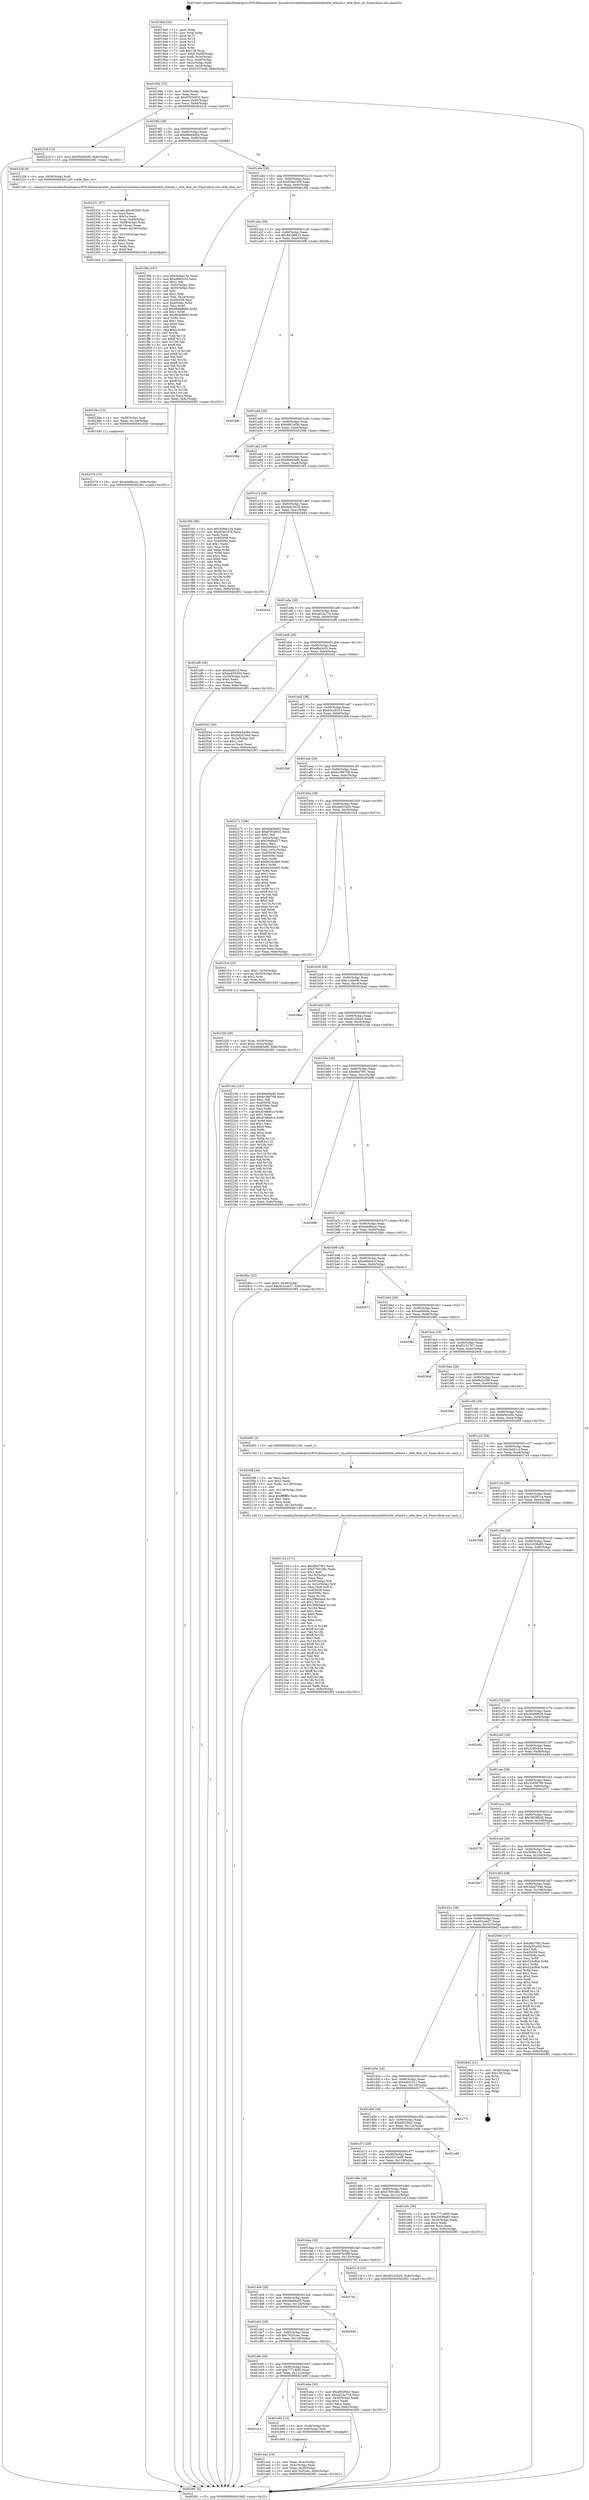 digraph "0x4019a0" {
  label = "0x4019a0 (/mnt/c/Users/mathe/Desktop/tcc/POCII/binaries/extr_linuxdriversnetethernetinteli40ei40e_ethtool.c_i40e_flow_str_Final-ollvm.out::main(0))"
  labelloc = "t"
  node[shape=record]

  Entry [label="",width=0.3,height=0.3,shape=circle,fillcolor=black,style=filled]
  "0x4019d2" [label="{
     0x4019d2 [32]\l
     | [instrs]\l
     &nbsp;&nbsp;0x4019d2 \<+6\>: mov -0x8c(%rbp),%eax\l
     &nbsp;&nbsp;0x4019d8 \<+2\>: mov %eax,%ecx\l
     &nbsp;&nbsp;0x4019da \<+6\>: sub $0x8765d932,%ecx\l
     &nbsp;&nbsp;0x4019e0 \<+6\>: mov %eax,-0x90(%rbp)\l
     &nbsp;&nbsp;0x4019e6 \<+6\>: mov %ecx,-0x94(%rbp)\l
     &nbsp;&nbsp;0x4019ec \<+6\>: je 0000000000402319 \<main+0x979\>\l
  }"]
  "0x402319" [label="{
     0x402319 [15]\l
     | [instrs]\l
     &nbsp;&nbsp;0x402319 \<+10\>: movl $0x99d65ef0,-0x8c(%rbp)\l
     &nbsp;&nbsp;0x402323 \<+5\>: jmp 00000000004029f1 \<main+0x1051\>\l
  }"]
  "0x4019f2" [label="{
     0x4019f2 [28]\l
     | [instrs]\l
     &nbsp;&nbsp;0x4019f2 \<+5\>: jmp 00000000004019f7 \<main+0x57\>\l
     &nbsp;&nbsp;0x4019f7 \<+6\>: mov -0x90(%rbp),%eax\l
     &nbsp;&nbsp;0x4019fd \<+5\>: sub $0x89d440b4,%eax\l
     &nbsp;&nbsp;0x401a02 \<+6\>: mov %eax,-0x98(%rbp)\l
     &nbsp;&nbsp;0x401a08 \<+6\>: je 0000000000402328 \<main+0x988\>\l
  }"]
  Exit [label="",width=0.3,height=0.3,shape=circle,fillcolor=black,style=filled,peripheries=2]
  "0x402328" [label="{
     0x402328 [9]\l
     | [instrs]\l
     &nbsp;&nbsp;0x402328 \<+4\>: mov -0x58(%rbp),%rdi\l
     &nbsp;&nbsp;0x40232c \<+5\>: call 0000000000401240 \<i40e_flow_str\>\l
     | [calls]\l
     &nbsp;&nbsp;0x401240 \{1\} (/mnt/c/Users/mathe/Desktop/tcc/POCII/binaries/extr_linuxdriversnetethernetinteli40ei40e_ethtool.c_i40e_flow_str_Final-ollvm.out::i40e_flow_str)\l
  }"]
  "0x401a0e" [label="{
     0x401a0e [28]\l
     | [instrs]\l
     &nbsp;&nbsp;0x401a0e \<+5\>: jmp 0000000000401a13 \<main+0x73\>\l
     &nbsp;&nbsp;0x401a13 \<+6\>: mov -0x90(%rbp),%eax\l
     &nbsp;&nbsp;0x401a19 \<+5\>: sub $0x93ae183f,%eax\l
     &nbsp;&nbsp;0x401a1e \<+6\>: mov %eax,-0x9c(%rbp)\l
     &nbsp;&nbsp;0x401a24 \<+6\>: je 0000000000401f9b \<main+0x5fb\>\l
  }"]
  "0x402379" [label="{
     0x402379 [15]\l
     | [instrs]\l
     &nbsp;&nbsp;0x402379 \<+10\>: movl $0xdde8bcac,-0x8c(%rbp)\l
     &nbsp;&nbsp;0x402383 \<+5\>: jmp 00000000004029f1 \<main+0x1051\>\l
  }"]
  "0x401f9b" [label="{
     0x401f9b [167]\l
     | [instrs]\l
     &nbsp;&nbsp;0x401f9b \<+5\>: mov $0x3b9dc15e,%eax\l
     &nbsp;&nbsp;0x401fa0 \<+5\>: mov $0xaf6e5c03,%ecx\l
     &nbsp;&nbsp;0x401fa5 \<+2\>: mov $0x1,%dl\l
     &nbsp;&nbsp;0x401fa7 \<+3\>: mov -0x5c(%rbp),%esi\l
     &nbsp;&nbsp;0x401faa \<+3\>: cmp -0x50(%rbp),%esi\l
     &nbsp;&nbsp;0x401fad \<+4\>: setl %dil\l
     &nbsp;&nbsp;0x401fb1 \<+4\>: and $0x1,%dil\l
     &nbsp;&nbsp;0x401fb5 \<+4\>: mov %dil,-0x2a(%rbp)\l
     &nbsp;&nbsp;0x401fb9 \<+7\>: mov 0x405058,%esi\l
     &nbsp;&nbsp;0x401fc0 \<+8\>: mov 0x40506c,%r8d\l
     &nbsp;&nbsp;0x401fc8 \<+3\>: mov %esi,%r9d\l
     &nbsp;&nbsp;0x401fcb \<+7\>: sub $0x96468609,%r9d\l
     &nbsp;&nbsp;0x401fd2 \<+4\>: sub $0x1,%r9d\l
     &nbsp;&nbsp;0x401fd6 \<+7\>: add $0x96468609,%r9d\l
     &nbsp;&nbsp;0x401fdd \<+4\>: imul %r9d,%esi\l
     &nbsp;&nbsp;0x401fe1 \<+3\>: and $0x1,%esi\l
     &nbsp;&nbsp;0x401fe4 \<+3\>: cmp $0x0,%esi\l
     &nbsp;&nbsp;0x401fe7 \<+4\>: sete %dil\l
     &nbsp;&nbsp;0x401feb \<+4\>: cmp $0xa,%r8d\l
     &nbsp;&nbsp;0x401fef \<+4\>: setl %r10b\l
     &nbsp;&nbsp;0x401ff3 \<+3\>: mov %dil,%r11b\l
     &nbsp;&nbsp;0x401ff6 \<+4\>: xor $0xff,%r11b\l
     &nbsp;&nbsp;0x401ffa \<+3\>: mov %r10b,%bl\l
     &nbsp;&nbsp;0x401ffd \<+3\>: xor $0xff,%bl\l
     &nbsp;&nbsp;0x402000 \<+3\>: xor $0x1,%dl\l
     &nbsp;&nbsp;0x402003 \<+3\>: mov %r11b,%r14b\l
     &nbsp;&nbsp;0x402006 \<+4\>: and $0xff,%r14b\l
     &nbsp;&nbsp;0x40200a \<+3\>: and %dl,%dil\l
     &nbsp;&nbsp;0x40200d \<+3\>: mov %bl,%r15b\l
     &nbsp;&nbsp;0x402010 \<+4\>: and $0xff,%r15b\l
     &nbsp;&nbsp;0x402014 \<+3\>: and %dl,%r10b\l
     &nbsp;&nbsp;0x402017 \<+3\>: or %dil,%r14b\l
     &nbsp;&nbsp;0x40201a \<+3\>: or %r10b,%r15b\l
     &nbsp;&nbsp;0x40201d \<+3\>: xor %r15b,%r14b\l
     &nbsp;&nbsp;0x402020 \<+3\>: or %bl,%r11b\l
     &nbsp;&nbsp;0x402023 \<+4\>: xor $0xff,%r11b\l
     &nbsp;&nbsp;0x402027 \<+3\>: or $0x1,%dl\l
     &nbsp;&nbsp;0x40202a \<+3\>: and %dl,%r11b\l
     &nbsp;&nbsp;0x40202d \<+3\>: or %r11b,%r14b\l
     &nbsp;&nbsp;0x402030 \<+4\>: test $0x1,%r14b\l
     &nbsp;&nbsp;0x402034 \<+3\>: cmovne %ecx,%eax\l
     &nbsp;&nbsp;0x402037 \<+6\>: mov %eax,-0x8c(%rbp)\l
     &nbsp;&nbsp;0x40203d \<+5\>: jmp 00000000004029f1 \<main+0x1051\>\l
  }"]
  "0x401a2a" [label="{
     0x401a2a [28]\l
     | [instrs]\l
     &nbsp;&nbsp;0x401a2a \<+5\>: jmp 0000000000401a2f \<main+0x8f\>\l
     &nbsp;&nbsp;0x401a2f \<+6\>: mov -0x90(%rbp),%eax\l
     &nbsp;&nbsp;0x401a35 \<+5\>: sub $0x94249615,%eax\l
     &nbsp;&nbsp;0x401a3a \<+6\>: mov %eax,-0xa0(%rbp)\l
     &nbsp;&nbsp;0x401a40 \<+6\>: je 00000000004024fb \<main+0xb5b\>\l
  }"]
  "0x40236a" [label="{
     0x40236a [15]\l
     | [instrs]\l
     &nbsp;&nbsp;0x40236a \<+4\>: mov -0x58(%rbp),%rdi\l
     &nbsp;&nbsp;0x40236e \<+6\>: mov %eax,-0x144(%rbp)\l
     &nbsp;&nbsp;0x402374 \<+5\>: call 0000000000401030 \<free@plt\>\l
     | [calls]\l
     &nbsp;&nbsp;0x401030 \{1\} (unknown)\l
  }"]
  "0x4024fb" [label="{
     0x4024fb\l
  }", style=dashed]
  "0x401a46" [label="{
     0x401a46 [28]\l
     | [instrs]\l
     &nbsp;&nbsp;0x401a46 \<+5\>: jmp 0000000000401a4b \<main+0xab\>\l
     &nbsp;&nbsp;0x401a4b \<+6\>: mov -0x90(%rbp),%eax\l
     &nbsp;&nbsp;0x401a51 \<+5\>: sub $0x9967af3b,%eax\l
     &nbsp;&nbsp;0x401a56 \<+6\>: mov %eax,-0xa4(%rbp)\l
     &nbsp;&nbsp;0x401a5c \<+6\>: je 000000000040258e \<main+0xbee\>\l
  }"]
  "0x402331" [label="{
     0x402331 [57]\l
     | [instrs]\l
     &nbsp;&nbsp;0x402331 \<+10\>: movabs $0x4030f2,%rdi\l
     &nbsp;&nbsp;0x40233b \<+2\>: xor %ecx,%ecx\l
     &nbsp;&nbsp;0x40233d \<+5\>: mov $0x1a,%edx\l
     &nbsp;&nbsp;0x402342 \<+4\>: mov %rax,-0x68(%rbp)\l
     &nbsp;&nbsp;0x402346 \<+4\>: mov -0x68(%rbp),%rax\l
     &nbsp;&nbsp;0x40234a \<+3\>: movsbl (%rax),%eax\l
     &nbsp;&nbsp;0x40234d \<+6\>: mov %edx,-0x140(%rbp)\l
     &nbsp;&nbsp;0x402353 \<+1\>: cltd\l
     &nbsp;&nbsp;0x402354 \<+6\>: mov -0x140(%rbp),%esi\l
     &nbsp;&nbsp;0x40235a \<+2\>: idiv %esi\l
     &nbsp;&nbsp;0x40235c \<+3\>: sub $0x61,%ecx\l
     &nbsp;&nbsp;0x40235f \<+2\>: sub %ecx,%edx\l
     &nbsp;&nbsp;0x402361 \<+2\>: mov %edx,%esi\l
     &nbsp;&nbsp;0x402363 \<+2\>: mov $0x0,%al\l
     &nbsp;&nbsp;0x402365 \<+5\>: call 0000000000401040 \<printf@plt\>\l
     | [calls]\l
     &nbsp;&nbsp;0x401040 \{1\} (unknown)\l
  }"]
  "0x40258e" [label="{
     0x40258e\l
  }", style=dashed]
  "0x401a62" [label="{
     0x401a62 [28]\l
     | [instrs]\l
     &nbsp;&nbsp;0x401a62 \<+5\>: jmp 0000000000401a67 \<main+0xc7\>\l
     &nbsp;&nbsp;0x401a67 \<+6\>: mov -0x90(%rbp),%eax\l
     &nbsp;&nbsp;0x401a6d \<+5\>: sub $0x99d65ef0,%eax\l
     &nbsp;&nbsp;0x401a72 \<+6\>: mov %eax,-0xa8(%rbp)\l
     &nbsp;&nbsp;0x401a78 \<+6\>: je 0000000000401f45 \<main+0x5a5\>\l
  }"]
  "0x402124" [label="{
     0x402124 [171]\l
     | [instrs]\l
     &nbsp;&nbsp;0x402124 \<+5\>: mov $0xd9cf7f91,%ecx\l
     &nbsp;&nbsp;0x402129 \<+5\>: mov $0x57691d6c,%edx\l
     &nbsp;&nbsp;0x40212e \<+3\>: mov $0x1,%dil\l
     &nbsp;&nbsp;0x402131 \<+6\>: mov -0x13c(%rbp),%esi\l
     &nbsp;&nbsp;0x402137 \<+3\>: imul %eax,%esi\l
     &nbsp;&nbsp;0x40213a \<+4\>: mov -0x58(%rbp),%r8\l
     &nbsp;&nbsp;0x40213e \<+4\>: movslq -0x5c(%rbp),%r9\l
     &nbsp;&nbsp;0x402142 \<+4\>: mov %esi,(%r8,%r9,4)\l
     &nbsp;&nbsp;0x402146 \<+7\>: mov 0x405058,%eax\l
     &nbsp;&nbsp;0x40214d \<+7\>: mov 0x40506c,%esi\l
     &nbsp;&nbsp;0x402154 \<+3\>: mov %eax,%r10d\l
     &nbsp;&nbsp;0x402157 \<+7\>: sub $0x3f8b04a4,%r10d\l
     &nbsp;&nbsp;0x40215e \<+4\>: sub $0x1,%r10d\l
     &nbsp;&nbsp;0x402162 \<+7\>: add $0x3f8b04a4,%r10d\l
     &nbsp;&nbsp;0x402169 \<+4\>: imul %r10d,%eax\l
     &nbsp;&nbsp;0x40216d \<+3\>: and $0x1,%eax\l
     &nbsp;&nbsp;0x402170 \<+3\>: cmp $0x0,%eax\l
     &nbsp;&nbsp;0x402173 \<+4\>: sete %r11b\l
     &nbsp;&nbsp;0x402177 \<+3\>: cmp $0xa,%esi\l
     &nbsp;&nbsp;0x40217a \<+3\>: setl %bl\l
     &nbsp;&nbsp;0x40217d \<+3\>: mov %r11b,%r14b\l
     &nbsp;&nbsp;0x402180 \<+4\>: xor $0xff,%r14b\l
     &nbsp;&nbsp;0x402184 \<+3\>: mov %bl,%r15b\l
     &nbsp;&nbsp;0x402187 \<+4\>: xor $0xff,%r15b\l
     &nbsp;&nbsp;0x40218b \<+4\>: xor $0x1,%dil\l
     &nbsp;&nbsp;0x40218f \<+3\>: mov %r14b,%r12b\l
     &nbsp;&nbsp;0x402192 \<+4\>: and $0xff,%r12b\l
     &nbsp;&nbsp;0x402196 \<+3\>: and %dil,%r11b\l
     &nbsp;&nbsp;0x402199 \<+3\>: mov %r15b,%r13b\l
     &nbsp;&nbsp;0x40219c \<+4\>: and $0xff,%r13b\l
     &nbsp;&nbsp;0x4021a0 \<+3\>: and %dil,%bl\l
     &nbsp;&nbsp;0x4021a3 \<+3\>: or %r11b,%r12b\l
     &nbsp;&nbsp;0x4021a6 \<+3\>: or %bl,%r13b\l
     &nbsp;&nbsp;0x4021a9 \<+3\>: xor %r13b,%r12b\l
     &nbsp;&nbsp;0x4021ac \<+3\>: or %r15b,%r14b\l
     &nbsp;&nbsp;0x4021af \<+4\>: xor $0xff,%r14b\l
     &nbsp;&nbsp;0x4021b3 \<+4\>: or $0x1,%dil\l
     &nbsp;&nbsp;0x4021b7 \<+3\>: and %dil,%r14b\l
     &nbsp;&nbsp;0x4021ba \<+3\>: or %r14b,%r12b\l
     &nbsp;&nbsp;0x4021bd \<+4\>: test $0x1,%r12b\l
     &nbsp;&nbsp;0x4021c1 \<+3\>: cmovne %edx,%ecx\l
     &nbsp;&nbsp;0x4021c4 \<+6\>: mov %ecx,-0x8c(%rbp)\l
     &nbsp;&nbsp;0x4021ca \<+5\>: jmp 00000000004029f1 \<main+0x1051\>\l
  }"]
  "0x401f45" [label="{
     0x401f45 [86]\l
     | [instrs]\l
     &nbsp;&nbsp;0x401f45 \<+5\>: mov $0x3b9dc15e,%eax\l
     &nbsp;&nbsp;0x401f4a \<+5\>: mov $0x93ae183f,%ecx\l
     &nbsp;&nbsp;0x401f4f \<+2\>: xor %edx,%edx\l
     &nbsp;&nbsp;0x401f51 \<+7\>: mov 0x405058,%esi\l
     &nbsp;&nbsp;0x401f58 \<+7\>: mov 0x40506c,%edi\l
     &nbsp;&nbsp;0x401f5f \<+3\>: sub $0x1,%edx\l
     &nbsp;&nbsp;0x401f62 \<+3\>: mov %esi,%r8d\l
     &nbsp;&nbsp;0x401f65 \<+3\>: add %edx,%r8d\l
     &nbsp;&nbsp;0x401f68 \<+4\>: imul %r8d,%esi\l
     &nbsp;&nbsp;0x401f6c \<+3\>: and $0x1,%esi\l
     &nbsp;&nbsp;0x401f6f \<+3\>: cmp $0x0,%esi\l
     &nbsp;&nbsp;0x401f72 \<+4\>: sete %r9b\l
     &nbsp;&nbsp;0x401f76 \<+3\>: cmp $0xa,%edi\l
     &nbsp;&nbsp;0x401f79 \<+4\>: setl %r10b\l
     &nbsp;&nbsp;0x401f7d \<+3\>: mov %r9b,%r11b\l
     &nbsp;&nbsp;0x401f80 \<+3\>: and %r10b,%r11b\l
     &nbsp;&nbsp;0x401f83 \<+3\>: xor %r10b,%r9b\l
     &nbsp;&nbsp;0x401f86 \<+3\>: or %r9b,%r11b\l
     &nbsp;&nbsp;0x401f89 \<+4\>: test $0x1,%r11b\l
     &nbsp;&nbsp;0x401f8d \<+3\>: cmovne %ecx,%eax\l
     &nbsp;&nbsp;0x401f90 \<+6\>: mov %eax,-0x8c(%rbp)\l
     &nbsp;&nbsp;0x401f96 \<+5\>: jmp 00000000004029f1 \<main+0x1051\>\l
  }"]
  "0x401a7e" [label="{
     0x401a7e [28]\l
     | [instrs]\l
     &nbsp;&nbsp;0x401a7e \<+5\>: jmp 0000000000401a83 \<main+0xe3\>\l
     &nbsp;&nbsp;0x401a83 \<+6\>: mov -0x90(%rbp),%eax\l
     &nbsp;&nbsp;0x401a89 \<+5\>: sub $0x9ed18430,%eax\l
     &nbsp;&nbsp;0x401a8e \<+6\>: mov %eax,-0xac(%rbp)\l
     &nbsp;&nbsp;0x401a94 \<+6\>: je 000000000040284d \<main+0xead\>\l
  }"]
  "0x4020f8" [label="{
     0x4020f8 [44]\l
     | [instrs]\l
     &nbsp;&nbsp;0x4020f8 \<+2\>: xor %ecx,%ecx\l
     &nbsp;&nbsp;0x4020fa \<+5\>: mov $0x2,%edx\l
     &nbsp;&nbsp;0x4020ff \<+6\>: mov %edx,-0x138(%rbp)\l
     &nbsp;&nbsp;0x402105 \<+1\>: cltd\l
     &nbsp;&nbsp;0x402106 \<+6\>: mov -0x138(%rbp),%esi\l
     &nbsp;&nbsp;0x40210c \<+2\>: idiv %esi\l
     &nbsp;&nbsp;0x40210e \<+6\>: imul $0xfffffffe,%edx,%edx\l
     &nbsp;&nbsp;0x402114 \<+3\>: sub $0x1,%ecx\l
     &nbsp;&nbsp;0x402117 \<+2\>: sub %ecx,%edx\l
     &nbsp;&nbsp;0x402119 \<+6\>: mov %edx,-0x13c(%rbp)\l
     &nbsp;&nbsp;0x40211f \<+5\>: call 0000000000401160 \<next_i\>\l
     | [calls]\l
     &nbsp;&nbsp;0x401160 \{1\} (/mnt/c/Users/mathe/Desktop/tcc/POCII/binaries/extr_linuxdriversnetethernetinteli40ei40e_ethtool.c_i40e_flow_str_Final-ollvm.out::next_i)\l
  }"]
  "0x40284d" [label="{
     0x40284d\l
  }", style=dashed]
  "0x401a9a" [label="{
     0x401a9a [28]\l
     | [instrs]\l
     &nbsp;&nbsp;0x401a9a \<+5\>: jmp 0000000000401a9f \<main+0xff\>\l
     &nbsp;&nbsp;0x401a9f \<+6\>: mov -0x90(%rbp),%eax\l
     &nbsp;&nbsp;0x401aa5 \<+5\>: sub $0xad23a77d,%eax\l
     &nbsp;&nbsp;0x401aaa \<+6\>: mov %eax,-0xb0(%rbp)\l
     &nbsp;&nbsp;0x401ab0 \<+6\>: je 0000000000401ef6 \<main+0x556\>\l
  }"]
  "0x401f2b" [label="{
     0x401f2b [26]\l
     | [instrs]\l
     &nbsp;&nbsp;0x401f2b \<+4\>: mov %rax,-0x58(%rbp)\l
     &nbsp;&nbsp;0x401f2f \<+7\>: movl $0x0,-0x5c(%rbp)\l
     &nbsp;&nbsp;0x401f36 \<+10\>: movl $0x99d65ef0,-0x8c(%rbp)\l
     &nbsp;&nbsp;0x401f40 \<+5\>: jmp 00000000004029f1 \<main+0x1051\>\l
  }"]
  "0x401ef6" [label="{
     0x401ef6 [30]\l
     | [instrs]\l
     &nbsp;&nbsp;0x401ef6 \<+5\>: mov $0x2bd41cf,%eax\l
     &nbsp;&nbsp;0x401efb \<+5\>: mov $0xbe655450,%ecx\l
     &nbsp;&nbsp;0x401f00 \<+3\>: mov -0x30(%rbp),%edx\l
     &nbsp;&nbsp;0x401f03 \<+3\>: cmp $0x0,%edx\l
     &nbsp;&nbsp;0x401f06 \<+3\>: cmove %ecx,%eax\l
     &nbsp;&nbsp;0x401f09 \<+6\>: mov %eax,-0x8c(%rbp)\l
     &nbsp;&nbsp;0x401f0f \<+5\>: jmp 00000000004029f1 \<main+0x1051\>\l
  }"]
  "0x401ab6" [label="{
     0x401ab6 [28]\l
     | [instrs]\l
     &nbsp;&nbsp;0x401ab6 \<+5\>: jmp 0000000000401abb \<main+0x11b\>\l
     &nbsp;&nbsp;0x401abb \<+6\>: mov -0x90(%rbp),%eax\l
     &nbsp;&nbsp;0x401ac1 \<+5\>: sub $0xaf6e5c03,%eax\l
     &nbsp;&nbsp;0x401ac6 \<+6\>: mov %eax,-0xb4(%rbp)\l
     &nbsp;&nbsp;0x401acc \<+6\>: je 0000000000402042 \<main+0x6a2\>\l
  }"]
  "0x401ea2" [label="{
     0x401ea2 [24]\l
     | [instrs]\l
     &nbsp;&nbsp;0x401ea2 \<+3\>: mov %eax,-0x4c(%rbp)\l
     &nbsp;&nbsp;0x401ea5 \<+3\>: mov -0x4c(%rbp),%eax\l
     &nbsp;&nbsp;0x401ea8 \<+3\>: mov %eax,-0x30(%rbp)\l
     &nbsp;&nbsp;0x401eab \<+10\>: movl $0x762f1eec,-0x8c(%rbp)\l
     &nbsp;&nbsp;0x401eb5 \<+5\>: jmp 00000000004029f1 \<main+0x1051\>\l
  }"]
  "0x402042" [label="{
     0x402042 [30]\l
     | [instrs]\l
     &nbsp;&nbsp;0x402042 \<+5\>: mov $0x89d440b4,%eax\l
     &nbsp;&nbsp;0x402047 \<+5\>: mov $0x3d2d7040,%ecx\l
     &nbsp;&nbsp;0x40204c \<+3\>: mov -0x2a(%rbp),%dl\l
     &nbsp;&nbsp;0x40204f \<+3\>: test $0x1,%dl\l
     &nbsp;&nbsp;0x402052 \<+3\>: cmovne %ecx,%eax\l
     &nbsp;&nbsp;0x402055 \<+6\>: mov %eax,-0x8c(%rbp)\l
     &nbsp;&nbsp;0x40205b \<+5\>: jmp 00000000004029f1 \<main+0x1051\>\l
  }"]
  "0x401ad2" [label="{
     0x401ad2 [28]\l
     | [instrs]\l
     &nbsp;&nbsp;0x401ad2 \<+5\>: jmp 0000000000401ad7 \<main+0x137\>\l
     &nbsp;&nbsp;0x401ad7 \<+6\>: mov -0x90(%rbp),%eax\l
     &nbsp;&nbsp;0x401add \<+5\>: sub $0xb3c24353,%eax\l
     &nbsp;&nbsp;0x401ae2 \<+6\>: mov %eax,-0xb8(%rbp)\l
     &nbsp;&nbsp;0x401ae8 \<+6\>: je 00000000004023b9 \<main+0xa19\>\l
  }"]
  "0x401e1a" [label="{
     0x401e1a\l
  }", style=dashed]
  "0x4023b9" [label="{
     0x4023b9\l
  }", style=dashed]
  "0x401aee" [label="{
     0x401aee [28]\l
     | [instrs]\l
     &nbsp;&nbsp;0x401aee \<+5\>: jmp 0000000000401af3 \<main+0x153\>\l
     &nbsp;&nbsp;0x401af3 \<+6\>: mov -0x90(%rbp),%eax\l
     &nbsp;&nbsp;0x401af9 \<+5\>: sub $0xbc386708,%eax\l
     &nbsp;&nbsp;0x401afe \<+6\>: mov %eax,-0xbc(%rbp)\l
     &nbsp;&nbsp;0x401b04 \<+6\>: je 0000000000402271 \<main+0x8d1\>\l
  }"]
  "0x401e95" [label="{
     0x401e95 [13]\l
     | [instrs]\l
     &nbsp;&nbsp;0x401e95 \<+4\>: mov -0x48(%rbp),%rax\l
     &nbsp;&nbsp;0x401e99 \<+4\>: mov 0x8(%rax),%rdi\l
     &nbsp;&nbsp;0x401e9d \<+5\>: call 0000000000401060 \<atoi@plt\>\l
     | [calls]\l
     &nbsp;&nbsp;0x401060 \{1\} (unknown)\l
  }"]
  "0x402271" [label="{
     0x402271 [168]\l
     | [instrs]\l
     &nbsp;&nbsp;0x402271 \<+5\>: mov $0x6de06a92,%eax\l
     &nbsp;&nbsp;0x402276 \<+5\>: mov $0x8765d932,%ecx\l
     &nbsp;&nbsp;0x40227b \<+2\>: mov $0x1,%dl\l
     &nbsp;&nbsp;0x40227d \<+3\>: mov -0x5c(%rbp),%esi\l
     &nbsp;&nbsp;0x402280 \<+6\>: sub $0x59e0ed17,%esi\l
     &nbsp;&nbsp;0x402286 \<+3\>: add $0x1,%esi\l
     &nbsp;&nbsp;0x402289 \<+6\>: add $0x59e0ed17,%esi\l
     &nbsp;&nbsp;0x40228f \<+3\>: mov %esi,-0x5c(%rbp)\l
     &nbsp;&nbsp;0x402292 \<+7\>: mov 0x405058,%esi\l
     &nbsp;&nbsp;0x402299 \<+7\>: mov 0x40506c,%edi\l
     &nbsp;&nbsp;0x4022a0 \<+3\>: mov %esi,%r8d\l
     &nbsp;&nbsp;0x4022a3 \<+7\>: add $0x8d2d2eb0,%r8d\l
     &nbsp;&nbsp;0x4022aa \<+4\>: sub $0x1,%r8d\l
     &nbsp;&nbsp;0x4022ae \<+7\>: sub $0x8d2d2eb0,%r8d\l
     &nbsp;&nbsp;0x4022b5 \<+4\>: imul %r8d,%esi\l
     &nbsp;&nbsp;0x4022b9 \<+3\>: and $0x1,%esi\l
     &nbsp;&nbsp;0x4022bc \<+3\>: cmp $0x0,%esi\l
     &nbsp;&nbsp;0x4022bf \<+4\>: sete %r9b\l
     &nbsp;&nbsp;0x4022c3 \<+3\>: cmp $0xa,%edi\l
     &nbsp;&nbsp;0x4022c6 \<+4\>: setl %r10b\l
     &nbsp;&nbsp;0x4022ca \<+3\>: mov %r9b,%r11b\l
     &nbsp;&nbsp;0x4022cd \<+4\>: xor $0xff,%r11b\l
     &nbsp;&nbsp;0x4022d1 \<+3\>: mov %r10b,%bl\l
     &nbsp;&nbsp;0x4022d4 \<+3\>: xor $0xff,%bl\l
     &nbsp;&nbsp;0x4022d7 \<+3\>: xor $0x0,%dl\l
     &nbsp;&nbsp;0x4022da \<+3\>: mov %r11b,%r14b\l
     &nbsp;&nbsp;0x4022dd \<+4\>: and $0x0,%r14b\l
     &nbsp;&nbsp;0x4022e1 \<+3\>: and %dl,%r9b\l
     &nbsp;&nbsp;0x4022e4 \<+3\>: mov %bl,%r15b\l
     &nbsp;&nbsp;0x4022e7 \<+4\>: and $0x0,%r15b\l
     &nbsp;&nbsp;0x4022eb \<+3\>: and %dl,%r10b\l
     &nbsp;&nbsp;0x4022ee \<+3\>: or %r9b,%r14b\l
     &nbsp;&nbsp;0x4022f1 \<+3\>: or %r10b,%r15b\l
     &nbsp;&nbsp;0x4022f4 \<+3\>: xor %r15b,%r14b\l
     &nbsp;&nbsp;0x4022f7 \<+3\>: or %bl,%r11b\l
     &nbsp;&nbsp;0x4022fa \<+4\>: xor $0xff,%r11b\l
     &nbsp;&nbsp;0x4022fe \<+3\>: or $0x0,%dl\l
     &nbsp;&nbsp;0x402301 \<+3\>: and %dl,%r11b\l
     &nbsp;&nbsp;0x402304 \<+3\>: or %r11b,%r14b\l
     &nbsp;&nbsp;0x402307 \<+4\>: test $0x1,%r14b\l
     &nbsp;&nbsp;0x40230b \<+3\>: cmovne %ecx,%eax\l
     &nbsp;&nbsp;0x40230e \<+6\>: mov %eax,-0x8c(%rbp)\l
     &nbsp;&nbsp;0x402314 \<+5\>: jmp 00000000004029f1 \<main+0x1051\>\l
  }"]
  "0x401b0a" [label="{
     0x401b0a [28]\l
     | [instrs]\l
     &nbsp;&nbsp;0x401b0a \<+5\>: jmp 0000000000401b0f \<main+0x16f\>\l
     &nbsp;&nbsp;0x401b0f \<+6\>: mov -0x90(%rbp),%eax\l
     &nbsp;&nbsp;0x401b15 \<+5\>: sub $0xbe655450,%eax\l
     &nbsp;&nbsp;0x401b1a \<+6\>: mov %eax,-0xc0(%rbp)\l
     &nbsp;&nbsp;0x401b20 \<+6\>: je 0000000000401f14 \<main+0x574\>\l
  }"]
  "0x401dfe" [label="{
     0x401dfe [28]\l
     | [instrs]\l
     &nbsp;&nbsp;0x401dfe \<+5\>: jmp 0000000000401e03 \<main+0x463\>\l
     &nbsp;&nbsp;0x401e03 \<+6\>: mov -0x90(%rbp),%eax\l
     &nbsp;&nbsp;0x401e09 \<+5\>: sub $0x77714bf5,%eax\l
     &nbsp;&nbsp;0x401e0e \<+6\>: mov %eax,-0x12c(%rbp)\l
     &nbsp;&nbsp;0x401e14 \<+6\>: je 0000000000401e95 \<main+0x4f5\>\l
  }"]
  "0x401f14" [label="{
     0x401f14 [23]\l
     | [instrs]\l
     &nbsp;&nbsp;0x401f14 \<+7\>: movl $0x1,-0x50(%rbp)\l
     &nbsp;&nbsp;0x401f1b \<+4\>: movslq -0x50(%rbp),%rax\l
     &nbsp;&nbsp;0x401f1f \<+4\>: shl $0x2,%rax\l
     &nbsp;&nbsp;0x401f23 \<+3\>: mov %rax,%rdi\l
     &nbsp;&nbsp;0x401f26 \<+5\>: call 0000000000401050 \<malloc@plt\>\l
     | [calls]\l
     &nbsp;&nbsp;0x401050 \{1\} (unknown)\l
  }"]
  "0x401b26" [label="{
     0x401b26 [28]\l
     | [instrs]\l
     &nbsp;&nbsp;0x401b26 \<+5\>: jmp 0000000000401b2b \<main+0x18b\>\l
     &nbsp;&nbsp;0x401b2b \<+6\>: mov -0x90(%rbp),%eax\l
     &nbsp;&nbsp;0x401b31 \<+5\>: sub $0xc1afae0b,%eax\l
     &nbsp;&nbsp;0x401b36 \<+6\>: mov %eax,-0xc4(%rbp)\l
     &nbsp;&nbsp;0x401b3c \<+6\>: je 00000000004028ad \<main+0xf0d\>\l
  }"]
  "0x401eba" [label="{
     0x401eba [30]\l
     | [instrs]\l
     &nbsp;&nbsp;0x401eba \<+5\>: mov $0x4f02f5e2,%eax\l
     &nbsp;&nbsp;0x401ebf \<+5\>: mov $0xad23a77d,%ecx\l
     &nbsp;&nbsp;0x401ec4 \<+3\>: mov -0x30(%rbp),%edx\l
     &nbsp;&nbsp;0x401ec7 \<+3\>: cmp $0x1,%edx\l
     &nbsp;&nbsp;0x401eca \<+3\>: cmovl %ecx,%eax\l
     &nbsp;&nbsp;0x401ecd \<+6\>: mov %eax,-0x8c(%rbp)\l
     &nbsp;&nbsp;0x401ed3 \<+5\>: jmp 00000000004029f1 \<main+0x1051\>\l
  }"]
  "0x4028ad" [label="{
     0x4028ad\l
  }", style=dashed]
  "0x401b42" [label="{
     0x401b42 [28]\l
     | [instrs]\l
     &nbsp;&nbsp;0x401b42 \<+5\>: jmp 0000000000401b47 \<main+0x1a7\>\l
     &nbsp;&nbsp;0x401b47 \<+6\>: mov -0x90(%rbp),%eax\l
     &nbsp;&nbsp;0x401b4d \<+5\>: sub $0xd01e5be4,%eax\l
     &nbsp;&nbsp;0x401b52 \<+6\>: mov %eax,-0xc8(%rbp)\l
     &nbsp;&nbsp;0x401b58 \<+6\>: je 00000000004021de \<main+0x83e\>\l
  }"]
  "0x401de2" [label="{
     0x401de2 [28]\l
     | [instrs]\l
     &nbsp;&nbsp;0x401de2 \<+5\>: jmp 0000000000401de7 \<main+0x447\>\l
     &nbsp;&nbsp;0x401de7 \<+6\>: mov -0x90(%rbp),%eax\l
     &nbsp;&nbsp;0x401ded \<+5\>: sub $0x762f1eec,%eax\l
     &nbsp;&nbsp;0x401df2 \<+6\>: mov %eax,-0x128(%rbp)\l
     &nbsp;&nbsp;0x401df8 \<+6\>: je 0000000000401eba \<main+0x51a\>\l
  }"]
  "0x4021de" [label="{
     0x4021de [147]\l
     | [instrs]\l
     &nbsp;&nbsp;0x4021de \<+5\>: mov $0x6de06a92,%eax\l
     &nbsp;&nbsp;0x4021e3 \<+5\>: mov $0xbc386708,%ecx\l
     &nbsp;&nbsp;0x4021e8 \<+2\>: mov $0x1,%dl\l
     &nbsp;&nbsp;0x4021ea \<+7\>: mov 0x405058,%esi\l
     &nbsp;&nbsp;0x4021f1 \<+7\>: mov 0x40506c,%edi\l
     &nbsp;&nbsp;0x4021f8 \<+3\>: mov %esi,%r8d\l
     &nbsp;&nbsp;0x4021fb \<+7\>: sub $0xd168e81e,%r8d\l
     &nbsp;&nbsp;0x402202 \<+4\>: sub $0x1,%r8d\l
     &nbsp;&nbsp;0x402206 \<+7\>: add $0xd168e81e,%r8d\l
     &nbsp;&nbsp;0x40220d \<+4\>: imul %r8d,%esi\l
     &nbsp;&nbsp;0x402211 \<+3\>: and $0x1,%esi\l
     &nbsp;&nbsp;0x402214 \<+3\>: cmp $0x0,%esi\l
     &nbsp;&nbsp;0x402217 \<+4\>: sete %r9b\l
     &nbsp;&nbsp;0x40221b \<+3\>: cmp $0xa,%edi\l
     &nbsp;&nbsp;0x40221e \<+4\>: setl %r10b\l
     &nbsp;&nbsp;0x402222 \<+3\>: mov %r9b,%r11b\l
     &nbsp;&nbsp;0x402225 \<+4\>: xor $0xff,%r11b\l
     &nbsp;&nbsp;0x402229 \<+3\>: mov %r10b,%bl\l
     &nbsp;&nbsp;0x40222c \<+3\>: xor $0xff,%bl\l
     &nbsp;&nbsp;0x40222f \<+3\>: xor $0x0,%dl\l
     &nbsp;&nbsp;0x402232 \<+3\>: mov %r11b,%r14b\l
     &nbsp;&nbsp;0x402235 \<+4\>: and $0x0,%r14b\l
     &nbsp;&nbsp;0x402239 \<+3\>: and %dl,%r9b\l
     &nbsp;&nbsp;0x40223c \<+3\>: mov %bl,%r15b\l
     &nbsp;&nbsp;0x40223f \<+4\>: and $0x0,%r15b\l
     &nbsp;&nbsp;0x402243 \<+3\>: and %dl,%r10b\l
     &nbsp;&nbsp;0x402246 \<+3\>: or %r9b,%r14b\l
     &nbsp;&nbsp;0x402249 \<+3\>: or %r10b,%r15b\l
     &nbsp;&nbsp;0x40224c \<+3\>: xor %r15b,%r14b\l
     &nbsp;&nbsp;0x40224f \<+3\>: or %bl,%r11b\l
     &nbsp;&nbsp;0x402252 \<+4\>: xor $0xff,%r11b\l
     &nbsp;&nbsp;0x402256 \<+3\>: or $0x0,%dl\l
     &nbsp;&nbsp;0x402259 \<+3\>: and %dl,%r11b\l
     &nbsp;&nbsp;0x40225c \<+3\>: or %r11b,%r14b\l
     &nbsp;&nbsp;0x40225f \<+4\>: test $0x1,%r14b\l
     &nbsp;&nbsp;0x402263 \<+3\>: cmovne %ecx,%eax\l
     &nbsp;&nbsp;0x402266 \<+6\>: mov %eax,-0x8c(%rbp)\l
     &nbsp;&nbsp;0x40226c \<+5\>: jmp 00000000004029f1 \<main+0x1051\>\l
  }"]
  "0x401b5e" [label="{
     0x401b5e [28]\l
     | [instrs]\l
     &nbsp;&nbsp;0x401b5e \<+5\>: jmp 0000000000401b63 \<main+0x1c3\>\l
     &nbsp;&nbsp;0x401b63 \<+6\>: mov -0x90(%rbp),%eax\l
     &nbsp;&nbsp;0x401b69 \<+5\>: sub $0xd9cf7f91,%eax\l
     &nbsp;&nbsp;0x401b6e \<+6\>: mov %eax,-0xcc(%rbp)\l
     &nbsp;&nbsp;0x401b74 \<+6\>: je 00000000004028f6 \<main+0xf56\>\l
  }"]
  "0x402946" [label="{
     0x402946\l
  }", style=dashed]
  "0x4028f6" [label="{
     0x4028f6\l
  }", style=dashed]
  "0x401b7a" [label="{
     0x401b7a [28]\l
     | [instrs]\l
     &nbsp;&nbsp;0x401b7a \<+5\>: jmp 0000000000401b7f \<main+0x1df\>\l
     &nbsp;&nbsp;0x401b7f \<+6\>: mov -0x90(%rbp),%eax\l
     &nbsp;&nbsp;0x401b85 \<+5\>: sub $0xdde8bcac,%eax\l
     &nbsp;&nbsp;0x401b8a \<+6\>: mov %eax,-0xd0(%rbp)\l
     &nbsp;&nbsp;0x401b90 \<+6\>: je 00000000004028bc \<main+0xf1c\>\l
  }"]
  "0x401dc6" [label="{
     0x401dc6 [28]\l
     | [instrs]\l
     &nbsp;&nbsp;0x401dc6 \<+5\>: jmp 0000000000401dcb \<main+0x42b\>\l
     &nbsp;&nbsp;0x401dcb \<+6\>: mov -0x90(%rbp),%eax\l
     &nbsp;&nbsp;0x401dd1 \<+5\>: sub $0x6de06a92,%eax\l
     &nbsp;&nbsp;0x401dd6 \<+6\>: mov %eax,-0x124(%rbp)\l
     &nbsp;&nbsp;0x401ddc \<+6\>: je 0000000000402946 \<main+0xfa6\>\l
  }"]
  "0x4028bc" [label="{
     0x4028bc [22]\l
     | [instrs]\l
     &nbsp;&nbsp;0x4028bc \<+7\>: movl $0x0,-0x38(%rbp)\l
     &nbsp;&nbsp;0x4028c3 \<+10\>: movl $0x402ceb57,-0x8c(%rbp)\l
     &nbsp;&nbsp;0x4028cd \<+5\>: jmp 00000000004029f1 \<main+0x1051\>\l
  }"]
  "0x401b96" [label="{
     0x401b96 [28]\l
     | [instrs]\l
     &nbsp;&nbsp;0x401b96 \<+5\>: jmp 0000000000401b9b \<main+0x1fb\>\l
     &nbsp;&nbsp;0x401b9b \<+6\>: mov -0x90(%rbp),%eax\l
     &nbsp;&nbsp;0x401ba1 \<+5\>: sub $0xe66a6e1f,%eax\l
     &nbsp;&nbsp;0x401ba6 \<+6\>: mov %eax,-0xd4(%rbp)\l
     &nbsp;&nbsp;0x401bac \<+6\>: je 0000000000402671 \<main+0xcd1\>\l
  }"]
  "0x402762" [label="{
     0x402762\l
  }", style=dashed]
  "0x402671" [label="{
     0x402671\l
  }", style=dashed]
  "0x401bb2" [label="{
     0x401bb2 [28]\l
     | [instrs]\l
     &nbsp;&nbsp;0x401bb2 \<+5\>: jmp 0000000000401bb7 \<main+0x217\>\l
     &nbsp;&nbsp;0x401bb7 \<+6\>: mov -0x90(%rbp),%eax\l
     &nbsp;&nbsp;0x401bbd \<+5\>: sub $0xeaf4fd9a,%eax\l
     &nbsp;&nbsp;0x401bc2 \<+6\>: mov %eax,-0xd8(%rbp)\l
     &nbsp;&nbsp;0x401bc8 \<+6\>: je 0000000000402962 \<main+0xfc2\>\l
  }"]
  "0x401daa" [label="{
     0x401daa [28]\l
     | [instrs]\l
     &nbsp;&nbsp;0x401daa \<+5\>: jmp 0000000000401daf \<main+0x40f\>\l
     &nbsp;&nbsp;0x401daf \<+6\>: mov -0x90(%rbp),%eax\l
     &nbsp;&nbsp;0x401db5 \<+5\>: sub $0x687b38ff,%eax\l
     &nbsp;&nbsp;0x401dba \<+6\>: mov %eax,-0x120(%rbp)\l
     &nbsp;&nbsp;0x401dc0 \<+6\>: je 0000000000402762 \<main+0xdc2\>\l
  }"]
  "0x402962" [label="{
     0x402962\l
  }", style=dashed]
  "0x401bce" [label="{
     0x401bce [28]\l
     | [instrs]\l
     &nbsp;&nbsp;0x401bce \<+5\>: jmp 0000000000401bd3 \<main+0x233\>\l
     &nbsp;&nbsp;0x401bd3 \<+6\>: mov -0x90(%rbp),%eax\l
     &nbsp;&nbsp;0x401bd9 \<+5\>: sub $0xf3151707,%eax\l
     &nbsp;&nbsp;0x401bde \<+6\>: mov %eax,-0xdc(%rbp)\l
     &nbsp;&nbsp;0x401be4 \<+6\>: je 00000000004029c6 \<main+0x1026\>\l
  }"]
  "0x4021cf" [label="{
     0x4021cf [15]\l
     | [instrs]\l
     &nbsp;&nbsp;0x4021cf \<+10\>: movl $0xd01e5be4,-0x8c(%rbp)\l
     &nbsp;&nbsp;0x4021d9 \<+5\>: jmp 00000000004029f1 \<main+0x1051\>\l
  }"]
  "0x4029c6" [label="{
     0x4029c6\l
  }", style=dashed]
  "0x401bea" [label="{
     0x401bea [28]\l
     | [instrs]\l
     &nbsp;&nbsp;0x401bea \<+5\>: jmp 0000000000401bef \<main+0x24f\>\l
     &nbsp;&nbsp;0x401bef \<+6\>: mov -0x90(%rbp),%eax\l
     &nbsp;&nbsp;0x401bf5 \<+5\>: sub $0xf9a2c39f,%eax\l
     &nbsp;&nbsp;0x401bfa \<+6\>: mov %eax,-0xe0(%rbp)\l
     &nbsp;&nbsp;0x401c00 \<+6\>: je 00000000004029e2 \<main+0x1042\>\l
  }"]
  "0x4019a0" [label="{
     0x4019a0 [50]\l
     | [instrs]\l
     &nbsp;&nbsp;0x4019a0 \<+1\>: push %rbp\l
     &nbsp;&nbsp;0x4019a1 \<+3\>: mov %rsp,%rbp\l
     &nbsp;&nbsp;0x4019a4 \<+2\>: push %r15\l
     &nbsp;&nbsp;0x4019a6 \<+2\>: push %r14\l
     &nbsp;&nbsp;0x4019a8 \<+2\>: push %r13\l
     &nbsp;&nbsp;0x4019aa \<+2\>: push %r12\l
     &nbsp;&nbsp;0x4019ac \<+1\>: push %rbx\l
     &nbsp;&nbsp;0x4019ad \<+7\>: sub $0x138,%rsp\l
     &nbsp;&nbsp;0x4019b4 \<+7\>: movl $0x0,-0x38(%rbp)\l
     &nbsp;&nbsp;0x4019bb \<+3\>: mov %edi,-0x3c(%rbp)\l
     &nbsp;&nbsp;0x4019be \<+4\>: mov %rsi,-0x48(%rbp)\l
     &nbsp;&nbsp;0x4019c2 \<+3\>: mov -0x3c(%rbp),%edi\l
     &nbsp;&nbsp;0x4019c5 \<+3\>: mov %edi,-0x34(%rbp)\l
     &nbsp;&nbsp;0x4019c8 \<+10\>: movl $0x5537ecf6,-0x8c(%rbp)\l
  }"]
  "0x4029e2" [label="{
     0x4029e2\l
  }", style=dashed]
  "0x401c06" [label="{
     0x401c06 [28]\l
     | [instrs]\l
     &nbsp;&nbsp;0x401c06 \<+5\>: jmp 0000000000401c0b \<main+0x26b\>\l
     &nbsp;&nbsp;0x401c0b \<+6\>: mov -0x90(%rbp),%eax\l
     &nbsp;&nbsp;0x401c11 \<+5\>: sub $0xfa50ce5b,%eax\l
     &nbsp;&nbsp;0x401c16 \<+6\>: mov %eax,-0xe4(%rbp)\l
     &nbsp;&nbsp;0x401c1c \<+6\>: je 00000000004020f3 \<main+0x753\>\l
  }"]
  "0x4029f1" [label="{
     0x4029f1 [5]\l
     | [instrs]\l
     &nbsp;&nbsp;0x4029f1 \<+5\>: jmp 00000000004019d2 \<main+0x32\>\l
  }"]
  "0x4020f3" [label="{
     0x4020f3 [5]\l
     | [instrs]\l
     &nbsp;&nbsp;0x4020f3 \<+5\>: call 0000000000401160 \<next_i\>\l
     | [calls]\l
     &nbsp;&nbsp;0x401160 \{1\} (/mnt/c/Users/mathe/Desktop/tcc/POCII/binaries/extr_linuxdriversnetethernetinteli40ei40e_ethtool.c_i40e_flow_str_Final-ollvm.out::next_i)\l
  }"]
  "0x401c22" [label="{
     0x401c22 [28]\l
     | [instrs]\l
     &nbsp;&nbsp;0x401c22 \<+5\>: jmp 0000000000401c27 \<main+0x287\>\l
     &nbsp;&nbsp;0x401c27 \<+6\>: mov -0x90(%rbp),%eax\l
     &nbsp;&nbsp;0x401c2d \<+5\>: sub $0x2bd41cf,%eax\l
     &nbsp;&nbsp;0x401c32 \<+6\>: mov %eax,-0xe8(%rbp)\l
     &nbsp;&nbsp;0x401c38 \<+6\>: je 00000000004027e3 \<main+0xe43\>\l
  }"]
  "0x401d8e" [label="{
     0x401d8e [28]\l
     | [instrs]\l
     &nbsp;&nbsp;0x401d8e \<+5\>: jmp 0000000000401d93 \<main+0x3f3\>\l
     &nbsp;&nbsp;0x401d93 \<+6\>: mov -0x90(%rbp),%eax\l
     &nbsp;&nbsp;0x401d99 \<+5\>: sub $0x57691d6c,%eax\l
     &nbsp;&nbsp;0x401d9e \<+6\>: mov %eax,-0x11c(%rbp)\l
     &nbsp;&nbsp;0x401da4 \<+6\>: je 00000000004021cf \<main+0x82f\>\l
  }"]
  "0x4027e3" [label="{
     0x4027e3\l
  }", style=dashed]
  "0x401c3e" [label="{
     0x401c3e [28]\l
     | [instrs]\l
     &nbsp;&nbsp;0x401c3e \<+5\>: jmp 0000000000401c43 \<main+0x2a3\>\l
     &nbsp;&nbsp;0x401c43 \<+6\>: mov -0x90(%rbp),%eax\l
     &nbsp;&nbsp;0x401c49 \<+5\>: sub $0x1bb297ca,%eax\l
     &nbsp;&nbsp;0x401c4e \<+6\>: mov %eax,-0xec(%rbp)\l
     &nbsp;&nbsp;0x401c54 \<+6\>: je 0000000000402388 \<main+0x9e8\>\l
  }"]
  "0x401e5c" [label="{
     0x401e5c [30]\l
     | [instrs]\l
     &nbsp;&nbsp;0x401e5c \<+5\>: mov $0x77714bf5,%eax\l
     &nbsp;&nbsp;0x401e61 \<+5\>: mov $0x2c038a65,%ecx\l
     &nbsp;&nbsp;0x401e66 \<+3\>: mov -0x34(%rbp),%edx\l
     &nbsp;&nbsp;0x401e69 \<+3\>: cmp $0x2,%edx\l
     &nbsp;&nbsp;0x401e6c \<+3\>: cmovne %ecx,%eax\l
     &nbsp;&nbsp;0x401e6f \<+6\>: mov %eax,-0x8c(%rbp)\l
     &nbsp;&nbsp;0x401e75 \<+5\>: jmp 00000000004029f1 \<main+0x1051\>\l
  }"]
  "0x402388" [label="{
     0x402388\l
  }", style=dashed]
  "0x401c5a" [label="{
     0x401c5a [28]\l
     | [instrs]\l
     &nbsp;&nbsp;0x401c5a \<+5\>: jmp 0000000000401c5f \<main+0x2bf\>\l
     &nbsp;&nbsp;0x401c5f \<+6\>: mov -0x90(%rbp),%eax\l
     &nbsp;&nbsp;0x401c65 \<+5\>: sub $0x2c038a65,%eax\l
     &nbsp;&nbsp;0x401c6a \<+6\>: mov %eax,-0xf0(%rbp)\l
     &nbsp;&nbsp;0x401c70 \<+6\>: je 0000000000401e7a \<main+0x4da\>\l
  }"]
  "0x401d72" [label="{
     0x401d72 [28]\l
     | [instrs]\l
     &nbsp;&nbsp;0x401d72 \<+5\>: jmp 0000000000401d77 \<main+0x3d7\>\l
     &nbsp;&nbsp;0x401d77 \<+6\>: mov -0x90(%rbp),%eax\l
     &nbsp;&nbsp;0x401d7d \<+5\>: sub $0x5537ecf6,%eax\l
     &nbsp;&nbsp;0x401d82 \<+6\>: mov %eax,-0x118(%rbp)\l
     &nbsp;&nbsp;0x401d88 \<+6\>: je 0000000000401e5c \<main+0x4bc\>\l
  }"]
  "0x401e7a" [label="{
     0x401e7a\l
  }", style=dashed]
  "0x401c76" [label="{
     0x401c76 [28]\l
     | [instrs]\l
     &nbsp;&nbsp;0x401c76 \<+5\>: jmp 0000000000401c7b \<main+0x2db\>\l
     &nbsp;&nbsp;0x401c7b \<+6\>: mov -0x90(%rbp),%eax\l
     &nbsp;&nbsp;0x401c81 \<+5\>: sub $0x30a89026,%eax\l
     &nbsp;&nbsp;0x401c86 \<+6\>: mov %eax,-0xf4(%rbp)\l
     &nbsp;&nbsp;0x401c8c \<+6\>: je 0000000000402442 \<main+0xaa2\>\l
  }"]
  "0x401ed8" [label="{
     0x401ed8\l
  }", style=dashed]
  "0x402442" [label="{
     0x402442\l
  }", style=dashed]
  "0x401c92" [label="{
     0x401c92 [28]\l
     | [instrs]\l
     &nbsp;&nbsp;0x401c92 \<+5\>: jmp 0000000000401c97 \<main+0x2f7\>\l
     &nbsp;&nbsp;0x401c97 \<+6\>: mov -0x90(%rbp),%eax\l
     &nbsp;&nbsp;0x401c9d \<+5\>: sub $0x3290cb2e,%eax\l
     &nbsp;&nbsp;0x401ca2 \<+6\>: mov %eax,-0xf8(%rbp)\l
     &nbsp;&nbsp;0x401ca8 \<+6\>: je 00000000004024dd \<main+0xb3d\>\l
  }"]
  "0x401d56" [label="{
     0x401d56 [28]\l
     | [instrs]\l
     &nbsp;&nbsp;0x401d56 \<+5\>: jmp 0000000000401d5b \<main+0x3bb\>\l
     &nbsp;&nbsp;0x401d5b \<+6\>: mov -0x90(%rbp),%eax\l
     &nbsp;&nbsp;0x401d61 \<+5\>: sub $0x4f02f5e2,%eax\l
     &nbsp;&nbsp;0x401d66 \<+6\>: mov %eax,-0x114(%rbp)\l
     &nbsp;&nbsp;0x401d6c \<+6\>: je 0000000000401ed8 \<main+0x538\>\l
  }"]
  "0x4024dd" [label="{
     0x4024dd\l
  }", style=dashed]
  "0x401cae" [label="{
     0x401cae [28]\l
     | [instrs]\l
     &nbsp;&nbsp;0x401cae \<+5\>: jmp 0000000000401cb3 \<main+0x313\>\l
     &nbsp;&nbsp;0x401cb3 \<+6\>: mov -0x90(%rbp),%eax\l
     &nbsp;&nbsp;0x401cb9 \<+5\>: sub $0x33456796,%eax\l
     &nbsp;&nbsp;0x401cbe \<+6\>: mov %eax,-0xfc(%rbp)\l
     &nbsp;&nbsp;0x401cc4 \<+6\>: je 0000000000402971 \<main+0xfd1\>\l
  }"]
  "0x402771" [label="{
     0x402771\l
  }", style=dashed]
  "0x402971" [label="{
     0x402971\l
  }", style=dashed]
  "0x401cca" [label="{
     0x401cca [28]\l
     | [instrs]\l
     &nbsp;&nbsp;0x401cca \<+5\>: jmp 0000000000401ccf \<main+0x32f\>\l
     &nbsp;&nbsp;0x401ccf \<+6\>: mov -0x90(%rbp),%eax\l
     &nbsp;&nbsp;0x401cd5 \<+5\>: sub $0x3859fb38,%eax\l
     &nbsp;&nbsp;0x401cda \<+6\>: mov %eax,-0x100(%rbp)\l
     &nbsp;&nbsp;0x401ce0 \<+6\>: je 00000000004027f2 \<main+0xe52\>\l
  }"]
  "0x401d3a" [label="{
     0x401d3a [28]\l
     | [instrs]\l
     &nbsp;&nbsp;0x401d3a \<+5\>: jmp 0000000000401d3f \<main+0x39f\>\l
     &nbsp;&nbsp;0x401d3f \<+6\>: mov -0x90(%rbp),%eax\l
     &nbsp;&nbsp;0x401d45 \<+5\>: sub $0x4af22311,%eax\l
     &nbsp;&nbsp;0x401d4a \<+6\>: mov %eax,-0x110(%rbp)\l
     &nbsp;&nbsp;0x401d50 \<+6\>: je 0000000000402771 \<main+0xdd1\>\l
  }"]
  "0x4027f2" [label="{
     0x4027f2\l
  }", style=dashed]
  "0x401ce6" [label="{
     0x401ce6 [28]\l
     | [instrs]\l
     &nbsp;&nbsp;0x401ce6 \<+5\>: jmp 0000000000401ceb \<main+0x34b\>\l
     &nbsp;&nbsp;0x401ceb \<+6\>: mov -0x90(%rbp),%eax\l
     &nbsp;&nbsp;0x401cf1 \<+5\>: sub $0x3b9dc15e,%eax\l
     &nbsp;&nbsp;0x401cf6 \<+6\>: mov %eax,-0x104(%rbp)\l
     &nbsp;&nbsp;0x401cfc \<+6\>: je 00000000004028e7 \<main+0xf47\>\l
  }"]
  "0x4028d2" [label="{
     0x4028d2 [21]\l
     | [instrs]\l
     &nbsp;&nbsp;0x4028d2 \<+3\>: mov -0x38(%rbp),%eax\l
     &nbsp;&nbsp;0x4028d5 \<+7\>: add $0x138,%rsp\l
     &nbsp;&nbsp;0x4028dc \<+1\>: pop %rbx\l
     &nbsp;&nbsp;0x4028dd \<+2\>: pop %r12\l
     &nbsp;&nbsp;0x4028df \<+2\>: pop %r13\l
     &nbsp;&nbsp;0x4028e1 \<+2\>: pop %r14\l
     &nbsp;&nbsp;0x4028e3 \<+2\>: pop %r15\l
     &nbsp;&nbsp;0x4028e5 \<+1\>: pop %rbp\l
     &nbsp;&nbsp;0x4028e6 \<+1\>: ret\l
  }"]
  "0x4028e7" [label="{
     0x4028e7\l
  }", style=dashed]
  "0x401d02" [label="{
     0x401d02 [28]\l
     | [instrs]\l
     &nbsp;&nbsp;0x401d02 \<+5\>: jmp 0000000000401d07 \<main+0x367\>\l
     &nbsp;&nbsp;0x401d07 \<+6\>: mov -0x90(%rbp),%eax\l
     &nbsp;&nbsp;0x401d0d \<+5\>: sub $0x3d2d7040,%eax\l
     &nbsp;&nbsp;0x401d12 \<+6\>: mov %eax,-0x108(%rbp)\l
     &nbsp;&nbsp;0x401d18 \<+6\>: je 0000000000402060 \<main+0x6c0\>\l
  }"]
  "0x401d1e" [label="{
     0x401d1e [28]\l
     | [instrs]\l
     &nbsp;&nbsp;0x401d1e \<+5\>: jmp 0000000000401d23 \<main+0x383\>\l
     &nbsp;&nbsp;0x401d23 \<+6\>: mov -0x90(%rbp),%eax\l
     &nbsp;&nbsp;0x401d29 \<+5\>: sub $0x402ceb57,%eax\l
     &nbsp;&nbsp;0x401d2e \<+6\>: mov %eax,-0x10c(%rbp)\l
     &nbsp;&nbsp;0x401d34 \<+6\>: je 00000000004028d2 \<main+0xf32\>\l
  }"]
  "0x402060" [label="{
     0x402060 [147]\l
     | [instrs]\l
     &nbsp;&nbsp;0x402060 \<+5\>: mov $0xd9cf7f91,%eax\l
     &nbsp;&nbsp;0x402065 \<+5\>: mov $0xfa50ce5b,%ecx\l
     &nbsp;&nbsp;0x40206a \<+2\>: mov $0x1,%dl\l
     &nbsp;&nbsp;0x40206c \<+7\>: mov 0x405058,%esi\l
     &nbsp;&nbsp;0x402073 \<+7\>: mov 0x40506c,%edi\l
     &nbsp;&nbsp;0x40207a \<+3\>: mov %esi,%r8d\l
     &nbsp;&nbsp;0x40207d \<+7\>: sub $0x52dcffc6,%r8d\l
     &nbsp;&nbsp;0x402084 \<+4\>: sub $0x1,%r8d\l
     &nbsp;&nbsp;0x402088 \<+7\>: add $0x52dcffc6,%r8d\l
     &nbsp;&nbsp;0x40208f \<+4\>: imul %r8d,%esi\l
     &nbsp;&nbsp;0x402093 \<+3\>: and $0x1,%esi\l
     &nbsp;&nbsp;0x402096 \<+3\>: cmp $0x0,%esi\l
     &nbsp;&nbsp;0x402099 \<+4\>: sete %r9b\l
     &nbsp;&nbsp;0x40209d \<+3\>: cmp $0xa,%edi\l
     &nbsp;&nbsp;0x4020a0 \<+4\>: setl %r10b\l
     &nbsp;&nbsp;0x4020a4 \<+3\>: mov %r9b,%r11b\l
     &nbsp;&nbsp;0x4020a7 \<+4\>: xor $0xff,%r11b\l
     &nbsp;&nbsp;0x4020ab \<+3\>: mov %r10b,%bl\l
     &nbsp;&nbsp;0x4020ae \<+3\>: xor $0xff,%bl\l
     &nbsp;&nbsp;0x4020b1 \<+3\>: xor $0x1,%dl\l
     &nbsp;&nbsp;0x4020b4 \<+3\>: mov %r11b,%r14b\l
     &nbsp;&nbsp;0x4020b7 \<+4\>: and $0xff,%r14b\l
     &nbsp;&nbsp;0x4020bb \<+3\>: and %dl,%r9b\l
     &nbsp;&nbsp;0x4020be \<+3\>: mov %bl,%r15b\l
     &nbsp;&nbsp;0x4020c1 \<+4\>: and $0xff,%r15b\l
     &nbsp;&nbsp;0x4020c5 \<+3\>: and %dl,%r10b\l
     &nbsp;&nbsp;0x4020c8 \<+3\>: or %r9b,%r14b\l
     &nbsp;&nbsp;0x4020cb \<+3\>: or %r10b,%r15b\l
     &nbsp;&nbsp;0x4020ce \<+3\>: xor %r15b,%r14b\l
     &nbsp;&nbsp;0x4020d1 \<+3\>: or %bl,%r11b\l
     &nbsp;&nbsp;0x4020d4 \<+4\>: xor $0xff,%r11b\l
     &nbsp;&nbsp;0x4020d8 \<+3\>: or $0x1,%dl\l
     &nbsp;&nbsp;0x4020db \<+3\>: and %dl,%r11b\l
     &nbsp;&nbsp;0x4020de \<+3\>: or %r11b,%r14b\l
     &nbsp;&nbsp;0x4020e1 \<+4\>: test $0x1,%r14b\l
     &nbsp;&nbsp;0x4020e5 \<+3\>: cmovne %ecx,%eax\l
     &nbsp;&nbsp;0x4020e8 \<+6\>: mov %eax,-0x8c(%rbp)\l
     &nbsp;&nbsp;0x4020ee \<+5\>: jmp 00000000004029f1 \<main+0x1051\>\l
  }"]
  Entry -> "0x4019a0" [label=" 1"]
  "0x4019d2" -> "0x402319" [label=" 1"]
  "0x4019d2" -> "0x4019f2" [label=" 19"]
  "0x4028d2" -> Exit [label=" 1"]
  "0x4019f2" -> "0x402328" [label=" 1"]
  "0x4019f2" -> "0x401a0e" [label=" 18"]
  "0x4028bc" -> "0x4029f1" [label=" 1"]
  "0x401a0e" -> "0x401f9b" [label=" 2"]
  "0x401a0e" -> "0x401a2a" [label=" 16"]
  "0x402379" -> "0x4029f1" [label=" 1"]
  "0x401a2a" -> "0x4024fb" [label=" 0"]
  "0x401a2a" -> "0x401a46" [label=" 16"]
  "0x40236a" -> "0x402379" [label=" 1"]
  "0x401a46" -> "0x40258e" [label=" 0"]
  "0x401a46" -> "0x401a62" [label=" 16"]
  "0x402331" -> "0x40236a" [label=" 1"]
  "0x401a62" -> "0x401f45" [label=" 2"]
  "0x401a62" -> "0x401a7e" [label=" 14"]
  "0x402328" -> "0x402331" [label=" 1"]
  "0x401a7e" -> "0x40284d" [label=" 0"]
  "0x401a7e" -> "0x401a9a" [label=" 14"]
  "0x402319" -> "0x4029f1" [label=" 1"]
  "0x401a9a" -> "0x401ef6" [label=" 1"]
  "0x401a9a" -> "0x401ab6" [label=" 13"]
  "0x402271" -> "0x4029f1" [label=" 1"]
  "0x401ab6" -> "0x402042" [label=" 2"]
  "0x401ab6" -> "0x401ad2" [label=" 11"]
  "0x4021de" -> "0x4029f1" [label=" 1"]
  "0x401ad2" -> "0x4023b9" [label=" 0"]
  "0x401ad2" -> "0x401aee" [label=" 11"]
  "0x4021cf" -> "0x4029f1" [label=" 1"]
  "0x401aee" -> "0x402271" [label=" 1"]
  "0x401aee" -> "0x401b0a" [label=" 10"]
  "0x402124" -> "0x4029f1" [label=" 1"]
  "0x401b0a" -> "0x401f14" [label=" 1"]
  "0x401b0a" -> "0x401b26" [label=" 9"]
  "0x4020f3" -> "0x4020f8" [label=" 1"]
  "0x401b26" -> "0x4028ad" [label=" 0"]
  "0x401b26" -> "0x401b42" [label=" 9"]
  "0x402060" -> "0x4029f1" [label=" 1"]
  "0x401b42" -> "0x4021de" [label=" 1"]
  "0x401b42" -> "0x401b5e" [label=" 8"]
  "0x401f9b" -> "0x4029f1" [label=" 2"]
  "0x401b5e" -> "0x4028f6" [label=" 0"]
  "0x401b5e" -> "0x401b7a" [label=" 8"]
  "0x401f45" -> "0x4029f1" [label=" 2"]
  "0x401b7a" -> "0x4028bc" [label=" 1"]
  "0x401b7a" -> "0x401b96" [label=" 7"]
  "0x401f14" -> "0x401f2b" [label=" 1"]
  "0x401b96" -> "0x402671" [label=" 0"]
  "0x401b96" -> "0x401bb2" [label=" 7"]
  "0x401ef6" -> "0x4029f1" [label=" 1"]
  "0x401bb2" -> "0x402962" [label=" 0"]
  "0x401bb2" -> "0x401bce" [label=" 7"]
  "0x401ea2" -> "0x4029f1" [label=" 1"]
  "0x401bce" -> "0x4029c6" [label=" 0"]
  "0x401bce" -> "0x401bea" [label=" 7"]
  "0x401e95" -> "0x401ea2" [label=" 1"]
  "0x401bea" -> "0x4029e2" [label=" 0"]
  "0x401bea" -> "0x401c06" [label=" 7"]
  "0x401dfe" -> "0x401e95" [label=" 1"]
  "0x401c06" -> "0x4020f3" [label=" 1"]
  "0x401c06" -> "0x401c22" [label=" 6"]
  "0x4020f8" -> "0x402124" [label=" 1"]
  "0x401c22" -> "0x4027e3" [label=" 0"]
  "0x401c22" -> "0x401c3e" [label=" 6"]
  "0x401de2" -> "0x401dfe" [label=" 1"]
  "0x401c3e" -> "0x402388" [label=" 0"]
  "0x401c3e" -> "0x401c5a" [label=" 6"]
  "0x401de2" -> "0x401eba" [label=" 1"]
  "0x401c5a" -> "0x401e7a" [label=" 0"]
  "0x401c5a" -> "0x401c76" [label=" 6"]
  "0x401dc6" -> "0x401de2" [label=" 2"]
  "0x401c76" -> "0x402442" [label=" 0"]
  "0x401c76" -> "0x401c92" [label=" 6"]
  "0x401dc6" -> "0x402946" [label=" 0"]
  "0x401c92" -> "0x4024dd" [label=" 0"]
  "0x401c92" -> "0x401cae" [label=" 6"]
  "0x401daa" -> "0x401dc6" [label=" 2"]
  "0x401cae" -> "0x402971" [label=" 0"]
  "0x401cae" -> "0x401cca" [label=" 6"]
  "0x401daa" -> "0x402762" [label=" 0"]
  "0x401cca" -> "0x4027f2" [label=" 0"]
  "0x401cca" -> "0x401ce6" [label=" 6"]
  "0x401d8e" -> "0x401daa" [label=" 2"]
  "0x401ce6" -> "0x4028e7" [label=" 0"]
  "0x401ce6" -> "0x401d02" [label=" 6"]
  "0x401d8e" -> "0x4021cf" [label=" 1"]
  "0x401d02" -> "0x402060" [label=" 1"]
  "0x401d02" -> "0x401d1e" [label=" 5"]
  "0x401dfe" -> "0x401e1a" [label=" 0"]
  "0x401d1e" -> "0x4028d2" [label=" 1"]
  "0x401d1e" -> "0x401d3a" [label=" 4"]
  "0x401eba" -> "0x4029f1" [label=" 1"]
  "0x401d3a" -> "0x402771" [label=" 0"]
  "0x401d3a" -> "0x401d56" [label=" 4"]
  "0x401f2b" -> "0x4029f1" [label=" 1"]
  "0x401d56" -> "0x401ed8" [label=" 0"]
  "0x401d56" -> "0x401d72" [label=" 4"]
  "0x402042" -> "0x4029f1" [label=" 2"]
  "0x401d72" -> "0x401e5c" [label=" 1"]
  "0x401d72" -> "0x401d8e" [label=" 3"]
  "0x401e5c" -> "0x4029f1" [label=" 1"]
  "0x4019a0" -> "0x4019d2" [label=" 1"]
  "0x4029f1" -> "0x4019d2" [label=" 19"]
}
